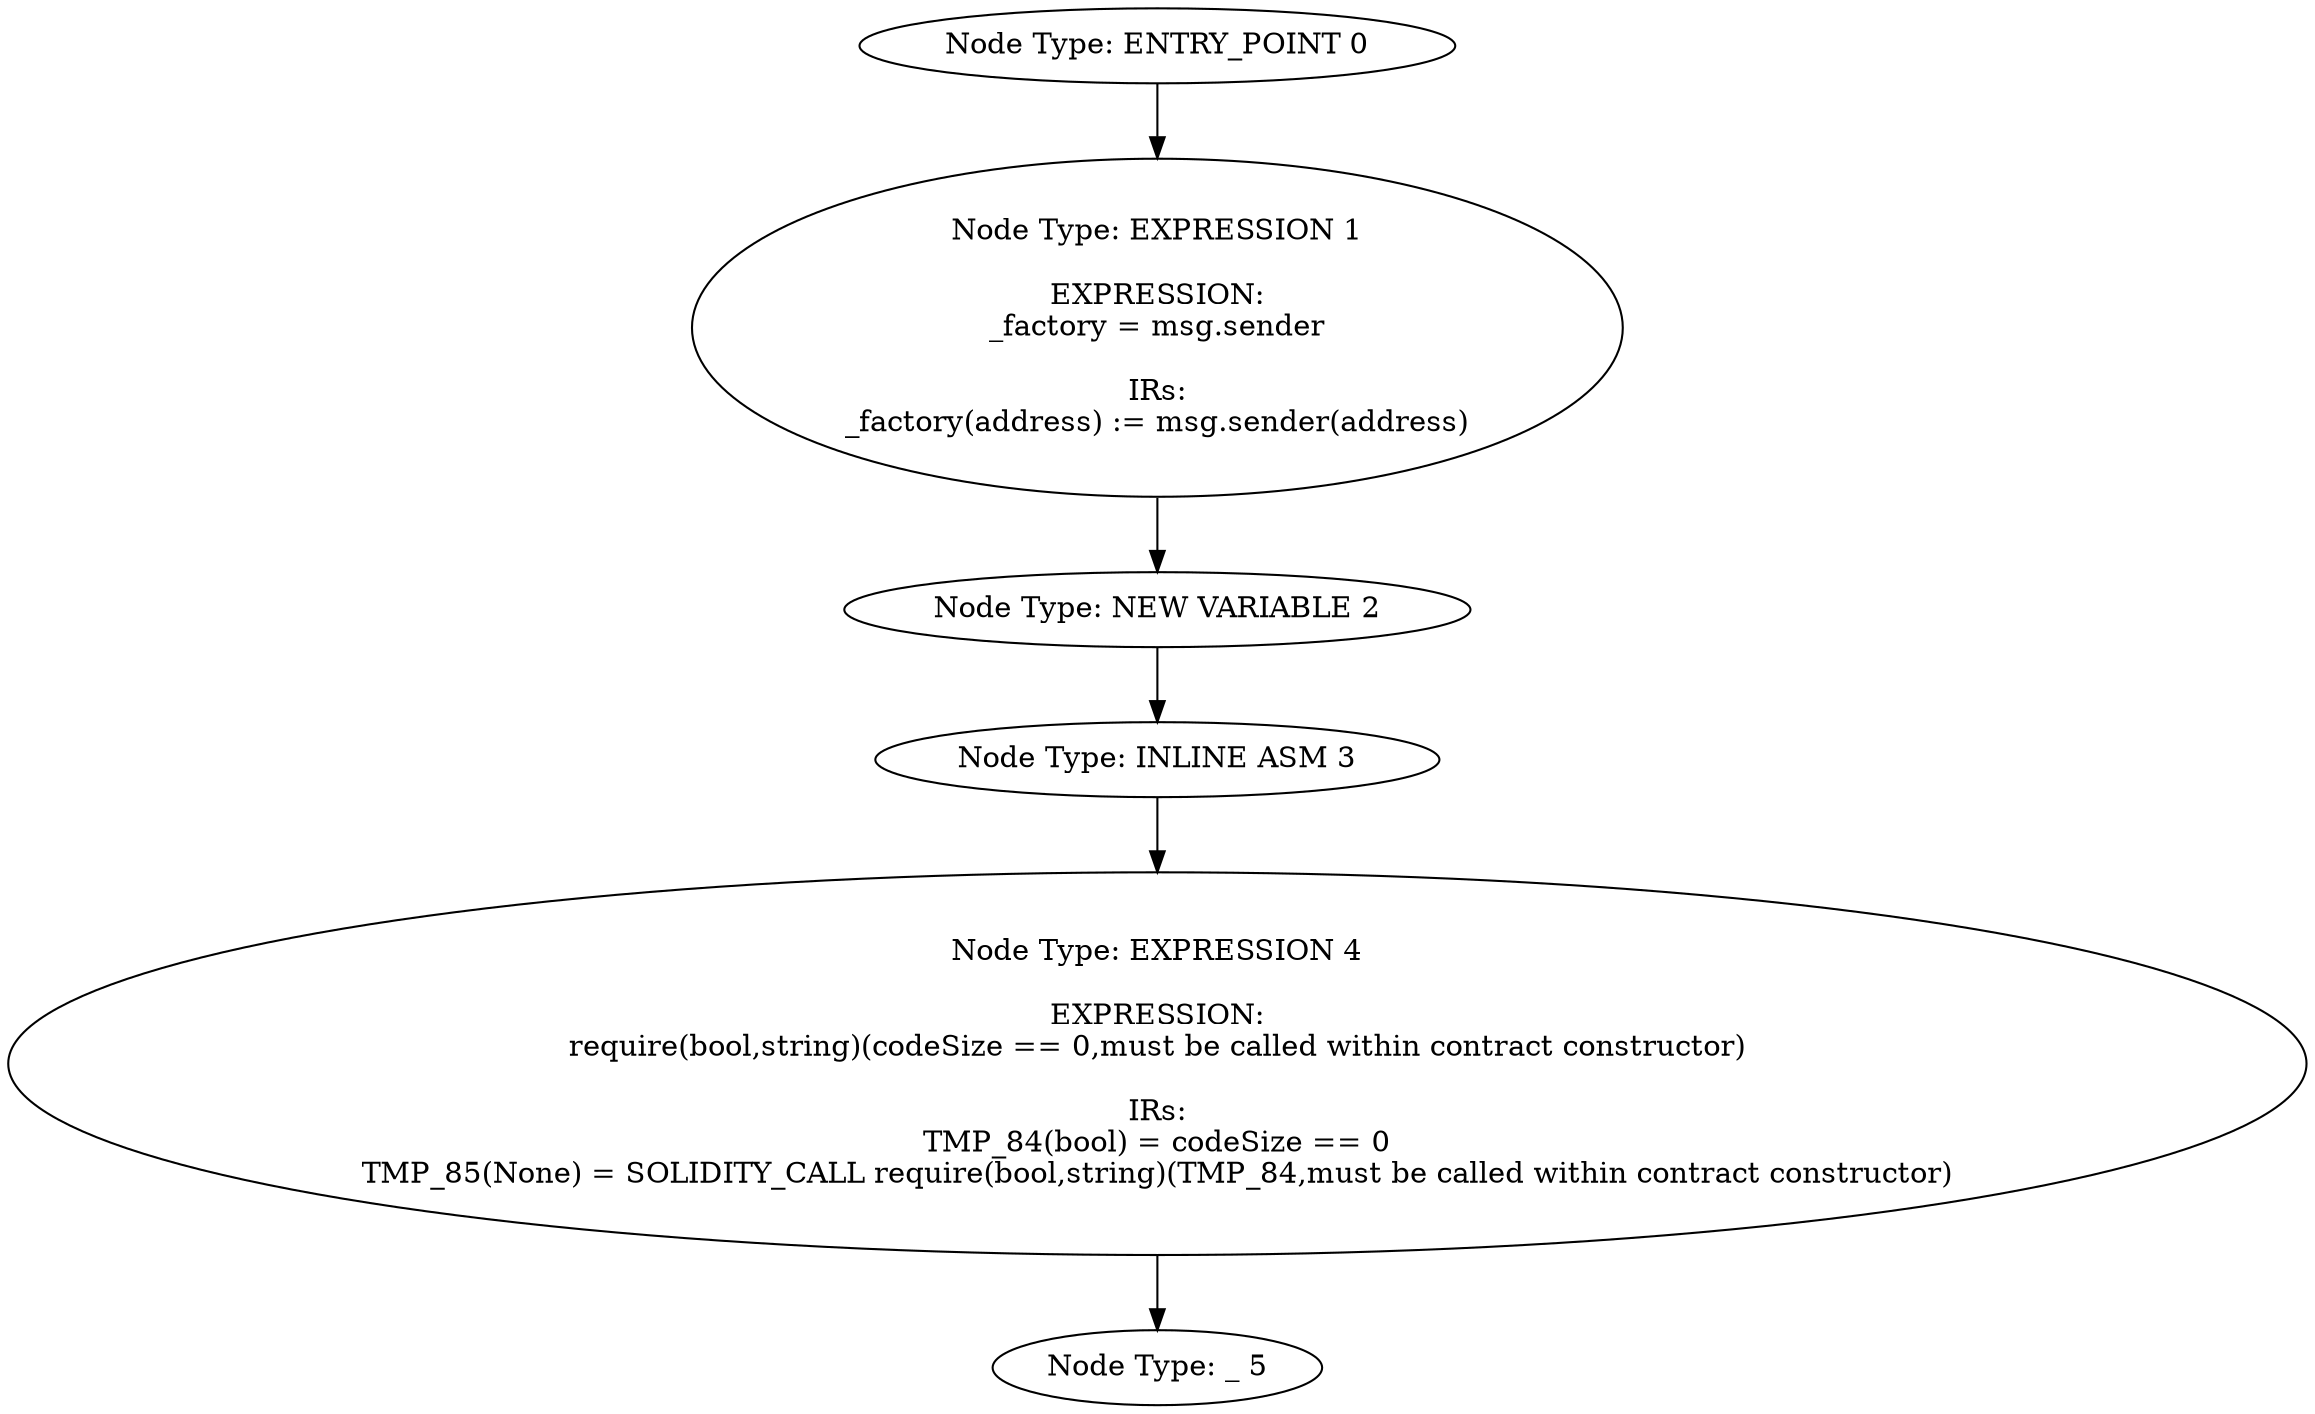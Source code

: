 digraph{
0[label="Node Type: ENTRY_POINT 0
"];
0->1;
1[label="Node Type: EXPRESSION 1

EXPRESSION:
_factory = msg.sender

IRs:
_factory(address) := msg.sender(address)"];
1->2;
2[label="Node Type: NEW VARIABLE 2
"];
2->3;
3[label="Node Type: INLINE ASM 3
"];
3->4;
4[label="Node Type: EXPRESSION 4

EXPRESSION:
require(bool,string)(codeSize == 0,must be called within contract constructor)

IRs:
TMP_84(bool) = codeSize == 0
TMP_85(None) = SOLIDITY_CALL require(bool,string)(TMP_84,must be called within contract constructor)"];
4->5;
5[label="Node Type: _ 5
"];
}
